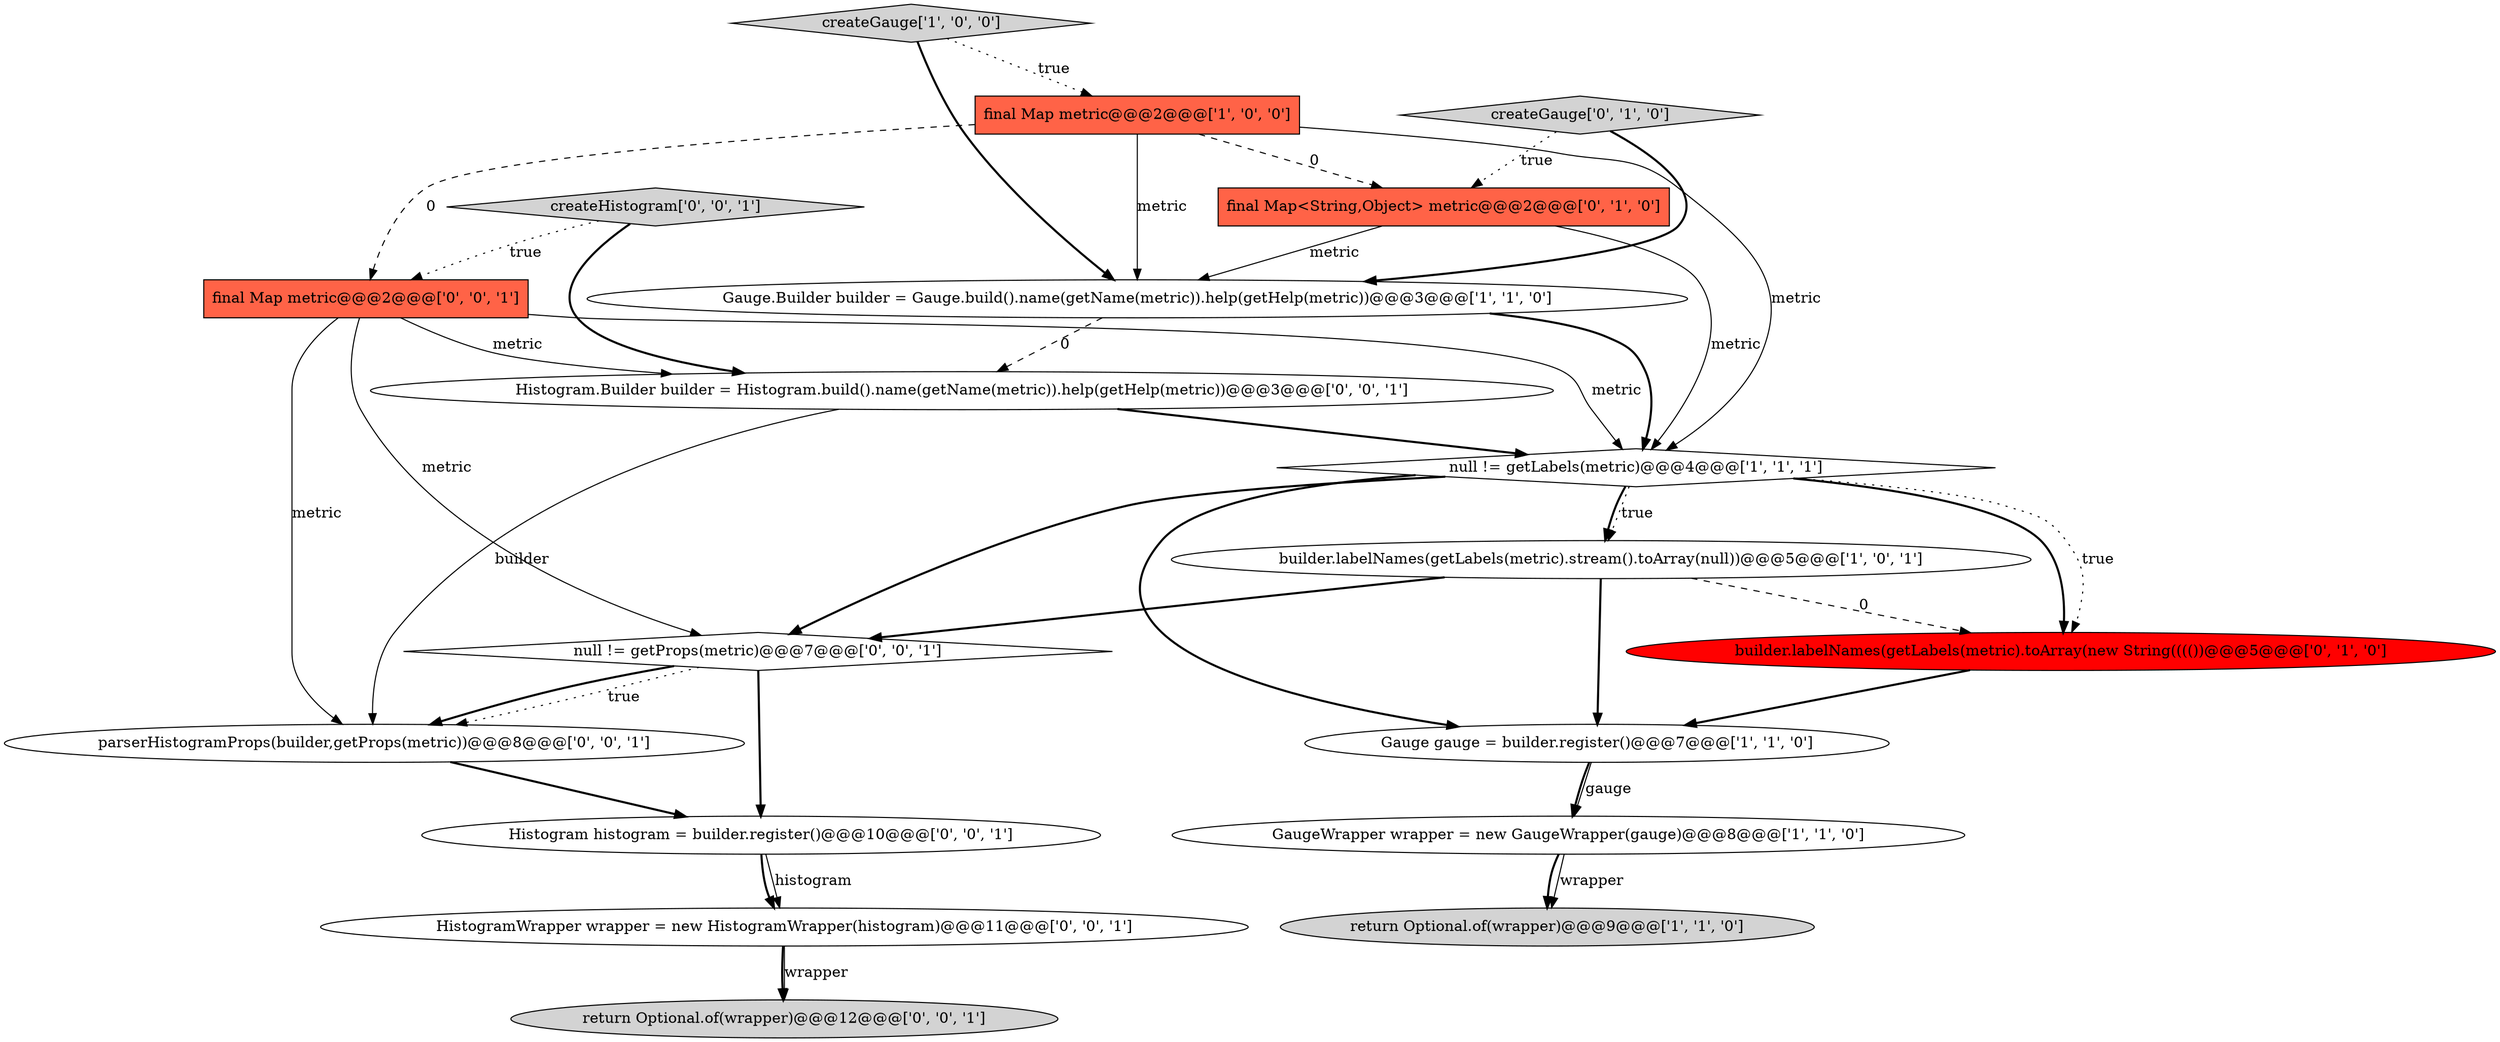 digraph {
10 [style = filled, label = "final Map<String,Object> metric@@@2@@@['0', '1', '0']", fillcolor = tomato, shape = box image = "AAA1AAABBB2BBB"];
8 [style = filled, label = "builder.labelNames(getLabels(metric).toArray(new String(((())@@@5@@@['0', '1', '0']", fillcolor = red, shape = ellipse image = "AAA1AAABBB2BBB"];
18 [style = filled, label = "null != getProps(metric)@@@7@@@['0', '0', '1']", fillcolor = white, shape = diamond image = "AAA0AAABBB3BBB"];
12 [style = filled, label = "Histogram histogram = builder.register()@@@10@@@['0', '0', '1']", fillcolor = white, shape = ellipse image = "AAA0AAABBB3BBB"];
5 [style = filled, label = "createGauge['1', '0', '0']", fillcolor = lightgray, shape = diamond image = "AAA0AAABBB1BBB"];
4 [style = filled, label = "GaugeWrapper wrapper = new GaugeWrapper(gauge)@@@8@@@['1', '1', '0']", fillcolor = white, shape = ellipse image = "AAA0AAABBB1BBB"];
15 [style = filled, label = "createHistogram['0', '0', '1']", fillcolor = lightgray, shape = diamond image = "AAA0AAABBB3BBB"];
16 [style = filled, label = "return Optional.of(wrapper)@@@12@@@['0', '0', '1']", fillcolor = lightgray, shape = ellipse image = "AAA0AAABBB3BBB"];
9 [style = filled, label = "createGauge['0', '1', '0']", fillcolor = lightgray, shape = diamond image = "AAA0AAABBB2BBB"];
3 [style = filled, label = "null != getLabels(metric)@@@4@@@['1', '1', '1']", fillcolor = white, shape = diamond image = "AAA0AAABBB1BBB"];
14 [style = filled, label = "HistogramWrapper wrapper = new HistogramWrapper(histogram)@@@11@@@['0', '0', '1']", fillcolor = white, shape = ellipse image = "AAA0AAABBB3BBB"];
6 [style = filled, label = "final Map metric@@@2@@@['1', '0', '0']", fillcolor = tomato, shape = box image = "AAA1AAABBB1BBB"];
13 [style = filled, label = "Histogram.Builder builder = Histogram.build().name(getName(metric)).help(getHelp(metric))@@@3@@@['0', '0', '1']", fillcolor = white, shape = ellipse image = "AAA0AAABBB3BBB"];
1 [style = filled, label = "return Optional.of(wrapper)@@@9@@@['1', '1', '0']", fillcolor = lightgray, shape = ellipse image = "AAA0AAABBB1BBB"];
7 [style = filled, label = "Gauge.Builder builder = Gauge.build().name(getName(metric)).help(getHelp(metric))@@@3@@@['1', '1', '0']", fillcolor = white, shape = ellipse image = "AAA0AAABBB1BBB"];
11 [style = filled, label = "parserHistogramProps(builder,getProps(metric))@@@8@@@['0', '0', '1']", fillcolor = white, shape = ellipse image = "AAA0AAABBB3BBB"];
17 [style = filled, label = "final Map metric@@@2@@@['0', '0', '1']", fillcolor = tomato, shape = box image = "AAA0AAABBB3BBB"];
2 [style = filled, label = "Gauge gauge = builder.register()@@@7@@@['1', '1', '0']", fillcolor = white, shape = ellipse image = "AAA0AAABBB1BBB"];
0 [style = filled, label = "builder.labelNames(getLabels(metric).stream().toArray(null))@@@5@@@['1', '0', '1']", fillcolor = white, shape = ellipse image = "AAA0AAABBB1BBB"];
14->16 [style = bold, label=""];
14->16 [style = solid, label="wrapper"];
15->13 [style = bold, label=""];
0->2 [style = bold, label=""];
18->11 [style = bold, label=""];
18->12 [style = bold, label=""];
5->6 [style = dotted, label="true"];
11->12 [style = bold, label=""];
6->17 [style = dashed, label="0"];
9->7 [style = bold, label=""];
2->4 [style = bold, label=""];
7->3 [style = bold, label=""];
3->0 [style = bold, label=""];
6->10 [style = dashed, label="0"];
6->7 [style = solid, label="metric"];
3->18 [style = bold, label=""];
15->17 [style = dotted, label="true"];
13->11 [style = solid, label="builder"];
18->11 [style = dotted, label="true"];
10->7 [style = solid, label="metric"];
3->2 [style = bold, label=""];
8->2 [style = bold, label=""];
13->3 [style = bold, label=""];
2->4 [style = solid, label="gauge"];
3->8 [style = bold, label=""];
17->3 [style = solid, label="metric"];
12->14 [style = bold, label=""];
3->0 [style = dotted, label="true"];
7->13 [style = dashed, label="0"];
17->18 [style = solid, label="metric"];
17->13 [style = solid, label="metric"];
5->7 [style = bold, label=""];
0->18 [style = bold, label=""];
10->3 [style = solid, label="metric"];
12->14 [style = solid, label="histogram"];
4->1 [style = bold, label=""];
0->8 [style = dashed, label="0"];
3->8 [style = dotted, label="true"];
9->10 [style = dotted, label="true"];
17->11 [style = solid, label="metric"];
4->1 [style = solid, label="wrapper"];
6->3 [style = solid, label="metric"];
}
